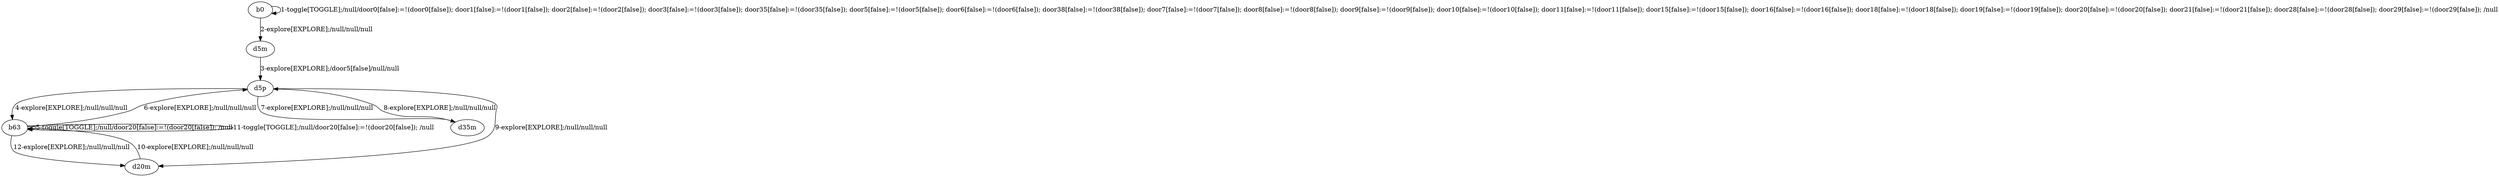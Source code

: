 # Total number of goals covered by this test: 1
# d35m --> d5p

digraph g {
"b0" -> "b0" [label = "1-toggle[TOGGLE];/null/door0[false]:=!(door0[false]); door1[false]:=!(door1[false]); door2[false]:=!(door2[false]); door3[false]:=!(door3[false]); door35[false]:=!(door35[false]); door5[false]:=!(door5[false]); door6[false]:=!(door6[false]); door38[false]:=!(door38[false]); door7[false]:=!(door7[false]); door8[false]:=!(door8[false]); door9[false]:=!(door9[false]); door10[false]:=!(door10[false]); door11[false]:=!(door11[false]); door15[false]:=!(door15[false]); door16[false]:=!(door16[false]); door18[false]:=!(door18[false]); door19[false]:=!(door19[false]); door20[false]:=!(door20[false]); door21[false]:=!(door21[false]); door28[false]:=!(door28[false]); door29[false]:=!(door29[false]); /null"];
"b0" -> "d5m" [label = "2-explore[EXPLORE];/null/null/null"];
"d5m" -> "d5p" [label = "3-explore[EXPLORE];/door5[false]/null/null"];
"d5p" -> "b63" [label = "4-explore[EXPLORE];/null/null/null"];
"b63" -> "b63" [label = "5-toggle[TOGGLE];/null/door20[false]:=!(door20[false]); /null"];
"b63" -> "d5p" [label = "6-explore[EXPLORE];/null/null/null"];
"d5p" -> "d35m" [label = "7-explore[EXPLORE];/null/null/null"];
"d35m" -> "d5p" [label = "8-explore[EXPLORE];/null/null/null"];
"d5p" -> "d20m" [label = "9-explore[EXPLORE];/null/null/null"];
"d20m" -> "b63" [label = "10-explore[EXPLORE];/null/null/null"];
"b63" -> "b63" [label = "11-toggle[TOGGLE];/null/door20[false]:=!(door20[false]); /null"];
"b63" -> "d20m" [label = "12-explore[EXPLORE];/null/null/null"];
}